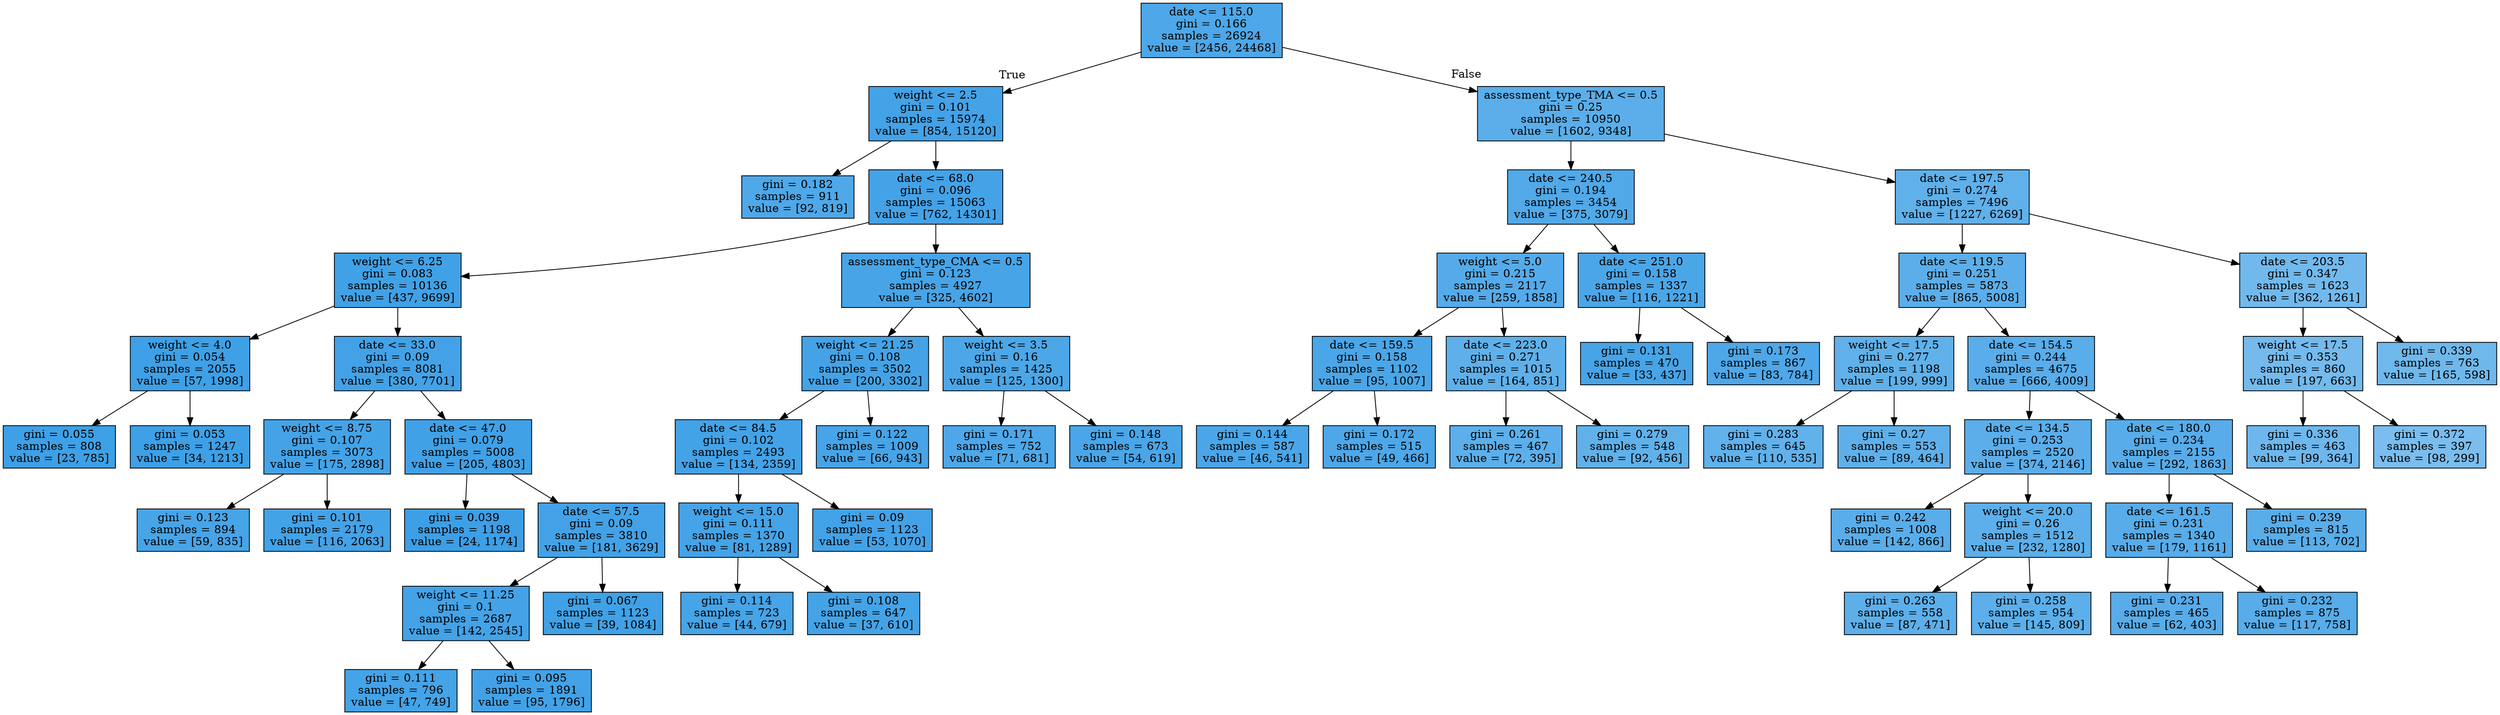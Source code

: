 digraph Tree {
node [shape=box, style="filled", color="black"] ;
0 [label="date <= 115.0\ngini = 0.166\nsamples = 26924\nvalue = [2456, 24468]", fillcolor="#399de5e5"] ;
1 [label="weight <= 2.5\ngini = 0.101\nsamples = 15974\nvalue = [854, 15120]", fillcolor="#399de5f1"] ;
0 -> 1 [labeldistance=2.5, labelangle=45, headlabel="True"] ;
2 [label="gini = 0.182\nsamples = 911\nvalue = [92, 819]", fillcolor="#399de5e2"] ;
1 -> 2 ;
3 [label="date <= 68.0\ngini = 0.096\nsamples = 15063\nvalue = [762, 14301]", fillcolor="#399de5f1"] ;
1 -> 3 ;
4 [label="weight <= 6.25\ngini = 0.083\nsamples = 10136\nvalue = [437, 9699]", fillcolor="#399de5f4"] ;
3 -> 4 ;
5 [label="weight <= 4.0\ngini = 0.054\nsamples = 2055\nvalue = [57, 1998]", fillcolor="#399de5f8"] ;
4 -> 5 ;
6 [label="gini = 0.055\nsamples = 808\nvalue = [23, 785]", fillcolor="#399de5f8"] ;
5 -> 6 ;
7 [label="gini = 0.053\nsamples = 1247\nvalue = [34, 1213]", fillcolor="#399de5f8"] ;
5 -> 7 ;
8 [label="date <= 33.0\ngini = 0.09\nsamples = 8081\nvalue = [380, 7701]", fillcolor="#399de5f2"] ;
4 -> 8 ;
9 [label="weight <= 8.75\ngini = 0.107\nsamples = 3073\nvalue = [175, 2898]", fillcolor="#399de5f0"] ;
8 -> 9 ;
10 [label="gini = 0.123\nsamples = 894\nvalue = [59, 835]", fillcolor="#399de5ed"] ;
9 -> 10 ;
11 [label="gini = 0.101\nsamples = 2179\nvalue = [116, 2063]", fillcolor="#399de5f1"] ;
9 -> 11 ;
12 [label="date <= 47.0\ngini = 0.079\nsamples = 5008\nvalue = [205, 4803]", fillcolor="#399de5f4"] ;
8 -> 12 ;
13 [label="gini = 0.039\nsamples = 1198\nvalue = [24, 1174]", fillcolor="#399de5fa"] ;
12 -> 13 ;
14 [label="date <= 57.5\ngini = 0.09\nsamples = 3810\nvalue = [181, 3629]", fillcolor="#399de5f2"] ;
12 -> 14 ;
15 [label="weight <= 11.25\ngini = 0.1\nsamples = 2687\nvalue = [142, 2545]", fillcolor="#399de5f1"] ;
14 -> 15 ;
16 [label="gini = 0.111\nsamples = 796\nvalue = [47, 749]", fillcolor="#399de5ef"] ;
15 -> 16 ;
17 [label="gini = 0.095\nsamples = 1891\nvalue = [95, 1796]", fillcolor="#399de5f2"] ;
15 -> 17 ;
18 [label="gini = 0.067\nsamples = 1123\nvalue = [39, 1084]", fillcolor="#399de5f6"] ;
14 -> 18 ;
19 [label="assessment_type_CMA <= 0.5\ngini = 0.123\nsamples = 4927\nvalue = [325, 4602]", fillcolor="#399de5ed"] ;
3 -> 19 ;
20 [label="weight <= 21.25\ngini = 0.108\nsamples = 3502\nvalue = [200, 3302]", fillcolor="#399de5f0"] ;
19 -> 20 ;
21 [label="date <= 84.5\ngini = 0.102\nsamples = 2493\nvalue = [134, 2359]", fillcolor="#399de5f1"] ;
20 -> 21 ;
22 [label="weight <= 15.0\ngini = 0.111\nsamples = 1370\nvalue = [81, 1289]", fillcolor="#399de5ef"] ;
21 -> 22 ;
23 [label="gini = 0.114\nsamples = 723\nvalue = [44, 679]", fillcolor="#399de5ee"] ;
22 -> 23 ;
24 [label="gini = 0.108\nsamples = 647\nvalue = [37, 610]", fillcolor="#399de5f0"] ;
22 -> 24 ;
25 [label="gini = 0.09\nsamples = 1123\nvalue = [53, 1070]", fillcolor="#399de5f2"] ;
21 -> 25 ;
26 [label="gini = 0.122\nsamples = 1009\nvalue = [66, 943]", fillcolor="#399de5ed"] ;
20 -> 26 ;
27 [label="weight <= 3.5\ngini = 0.16\nsamples = 1425\nvalue = [125, 1300]", fillcolor="#399de5e6"] ;
19 -> 27 ;
28 [label="gini = 0.171\nsamples = 752\nvalue = [71, 681]", fillcolor="#399de5e4"] ;
27 -> 28 ;
29 [label="gini = 0.148\nsamples = 673\nvalue = [54, 619]", fillcolor="#399de5e9"] ;
27 -> 29 ;
30 [label="assessment_type_TMA <= 0.5\ngini = 0.25\nsamples = 10950\nvalue = [1602, 9348]", fillcolor="#399de5d3"] ;
0 -> 30 [labeldistance=2.5, labelangle=-45, headlabel="False"] ;
31 [label="date <= 240.5\ngini = 0.194\nsamples = 3454\nvalue = [375, 3079]", fillcolor="#399de5e0"] ;
30 -> 31 ;
32 [label="weight <= 5.0\ngini = 0.215\nsamples = 2117\nvalue = [259, 1858]", fillcolor="#399de5db"] ;
31 -> 32 ;
33 [label="date <= 159.5\ngini = 0.158\nsamples = 1102\nvalue = [95, 1007]", fillcolor="#399de5e7"] ;
32 -> 33 ;
34 [label="gini = 0.144\nsamples = 587\nvalue = [46, 541]", fillcolor="#399de5e9"] ;
33 -> 34 ;
35 [label="gini = 0.172\nsamples = 515\nvalue = [49, 466]", fillcolor="#399de5e4"] ;
33 -> 35 ;
36 [label="date <= 223.0\ngini = 0.271\nsamples = 1015\nvalue = [164, 851]", fillcolor="#399de5ce"] ;
32 -> 36 ;
37 [label="gini = 0.261\nsamples = 467\nvalue = [72, 395]", fillcolor="#399de5d1"] ;
36 -> 37 ;
38 [label="gini = 0.279\nsamples = 548\nvalue = [92, 456]", fillcolor="#399de5cc"] ;
36 -> 38 ;
39 [label="date <= 251.0\ngini = 0.158\nsamples = 1337\nvalue = [116, 1221]", fillcolor="#399de5e7"] ;
31 -> 39 ;
40 [label="gini = 0.131\nsamples = 470\nvalue = [33, 437]", fillcolor="#399de5ec"] ;
39 -> 40 ;
41 [label="gini = 0.173\nsamples = 867\nvalue = [83, 784]", fillcolor="#399de5e4"] ;
39 -> 41 ;
42 [label="date <= 197.5\ngini = 0.274\nsamples = 7496\nvalue = [1227, 6269]", fillcolor="#399de5cd"] ;
30 -> 42 ;
43 [label="date <= 119.5\ngini = 0.251\nsamples = 5873\nvalue = [865, 5008]", fillcolor="#399de5d3"] ;
42 -> 43 ;
44 [label="weight <= 17.5\ngini = 0.277\nsamples = 1198\nvalue = [199, 999]", fillcolor="#399de5cc"] ;
43 -> 44 ;
45 [label="gini = 0.283\nsamples = 645\nvalue = [110, 535]", fillcolor="#399de5cb"] ;
44 -> 45 ;
46 [label="gini = 0.27\nsamples = 553\nvalue = [89, 464]", fillcolor="#399de5ce"] ;
44 -> 46 ;
47 [label="date <= 154.5\ngini = 0.244\nsamples = 4675\nvalue = [666, 4009]", fillcolor="#399de5d5"] ;
43 -> 47 ;
48 [label="date <= 134.5\ngini = 0.253\nsamples = 2520\nvalue = [374, 2146]", fillcolor="#399de5d3"] ;
47 -> 48 ;
49 [label="gini = 0.242\nsamples = 1008\nvalue = [142, 866]", fillcolor="#399de5d5"] ;
48 -> 49 ;
50 [label="weight <= 20.0\ngini = 0.26\nsamples = 1512\nvalue = [232, 1280]", fillcolor="#399de5d1"] ;
48 -> 50 ;
51 [label="gini = 0.263\nsamples = 558\nvalue = [87, 471]", fillcolor="#399de5d0"] ;
50 -> 51 ;
52 [label="gini = 0.258\nsamples = 954\nvalue = [145, 809]", fillcolor="#399de5d1"] ;
50 -> 52 ;
53 [label="date <= 180.0\ngini = 0.234\nsamples = 2155\nvalue = [292, 1863]", fillcolor="#399de5d7"] ;
47 -> 53 ;
54 [label="date <= 161.5\ngini = 0.231\nsamples = 1340\nvalue = [179, 1161]", fillcolor="#399de5d8"] ;
53 -> 54 ;
55 [label="gini = 0.231\nsamples = 465\nvalue = [62, 403]", fillcolor="#399de5d8"] ;
54 -> 55 ;
56 [label="gini = 0.232\nsamples = 875\nvalue = [117, 758]", fillcolor="#399de5d8"] ;
54 -> 56 ;
57 [label="gini = 0.239\nsamples = 815\nvalue = [113, 702]", fillcolor="#399de5d6"] ;
53 -> 57 ;
58 [label="date <= 203.5\ngini = 0.347\nsamples = 1623\nvalue = [362, 1261]", fillcolor="#399de5b6"] ;
42 -> 58 ;
59 [label="weight <= 17.5\ngini = 0.353\nsamples = 860\nvalue = [197, 663]", fillcolor="#399de5b3"] ;
58 -> 59 ;
60 [label="gini = 0.336\nsamples = 463\nvalue = [99, 364]", fillcolor="#399de5ba"] ;
59 -> 60 ;
61 [label="gini = 0.372\nsamples = 397\nvalue = [98, 299]", fillcolor="#399de5ab"] ;
59 -> 61 ;
62 [label="gini = 0.339\nsamples = 763\nvalue = [165, 598]", fillcolor="#399de5b9"] ;
58 -> 62 ;
}